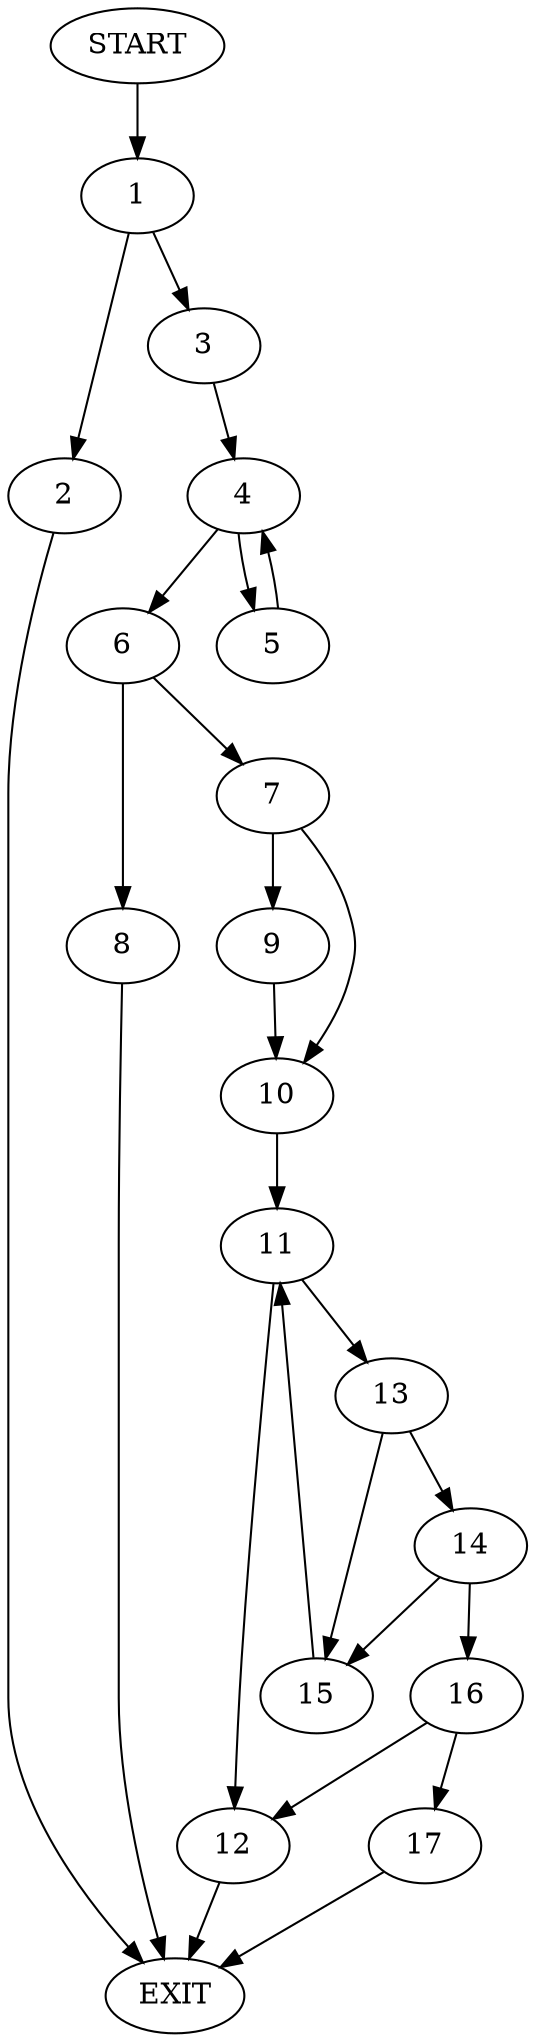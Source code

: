 digraph {
0 [label="START"]
18 [label="EXIT"]
0 -> 1
1 -> 2
1 -> 3
2 -> 18
3 -> 4
4 -> 5
4 -> 6
5 -> 4
6 -> 7
6 -> 8
8 -> 18
7 -> 9
7 -> 10
9 -> 10
10 -> 11
11 -> 12
11 -> 13
12 -> 18
13 -> 14
13 -> 15
15 -> 11
14 -> 15
14 -> 16
16 -> 12
16 -> 17
17 -> 18
}
